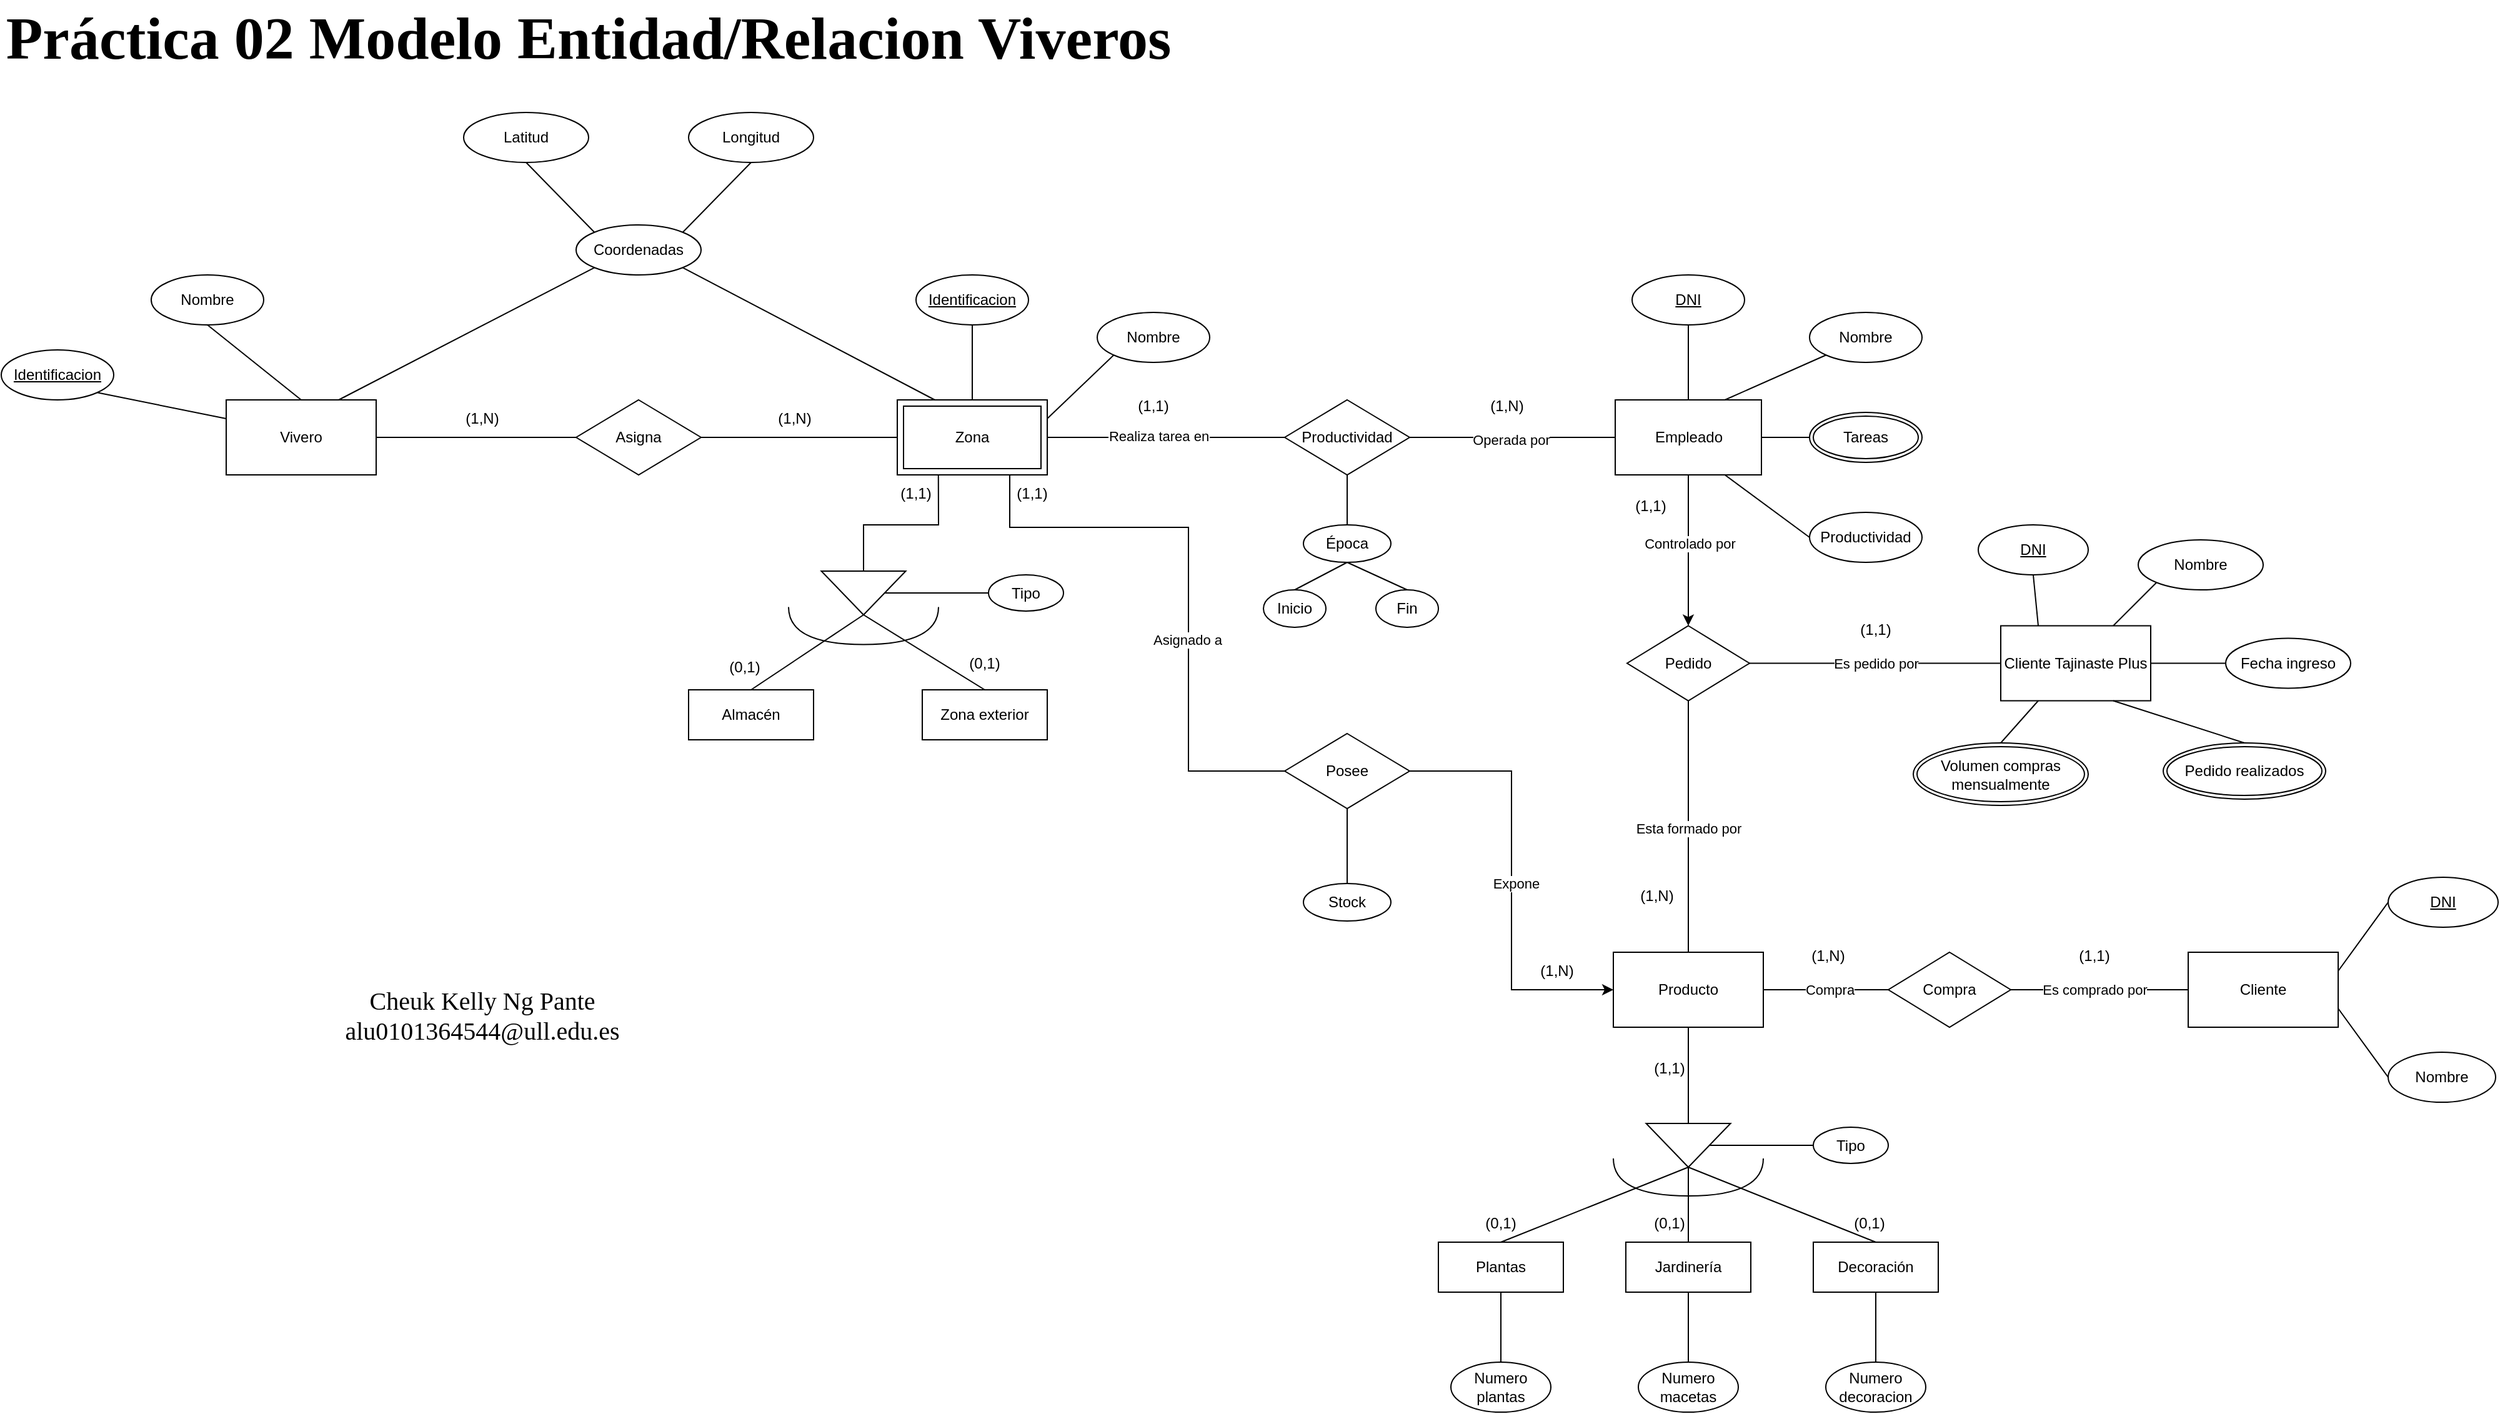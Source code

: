 <mxfile version="22.0.2" type="device">
  <diagram name="Página-1" id="6HP0USBoI_oJzqZ-c03K">
    <mxGraphModel dx="2790" dy="6355" grid="1" gridSize="10" guides="1" tooltips="1" connect="1" arrows="1" fold="1" page="1" pageScale="1" pageWidth="2336" pageHeight="1654" math="0" shadow="0">
      <root>
        <mxCell id="0" />
        <mxCell id="1" parent="0" />
        <mxCell id="6OBitSWHWfzF9lij0ILw-1" value="Vivero" style="whiteSpace=wrap;html=1;align=center;" parent="1" vertex="1">
          <mxGeometry x="217" y="-4610" width="120" height="60" as="geometry" />
        </mxCell>
        <mxCell id="6OBitSWHWfzF9lij0ILw-2" value="Asigna" style="shape=rhombus;perimeter=rhombusPerimeter;whiteSpace=wrap;html=1;align=center;" parent="1" vertex="1">
          <mxGeometry x="497" y="-4610" width="100" height="60" as="geometry" />
        </mxCell>
        <mxCell id="6OBitSWHWfzF9lij0ILw-5" value="" style="endArrow=none;html=1;rounded=0;exitX=1;exitY=0.5;exitDx=0;exitDy=0;entryX=0;entryY=0.5;entryDx=0;entryDy=0;" parent="1" source="6OBitSWHWfzF9lij0ILw-1" target="6OBitSWHWfzF9lij0ILw-2" edge="1">
          <mxGeometry width="50" height="50" relative="1" as="geometry">
            <mxPoint x="274" y="-4640" as="sourcePoint" />
            <mxPoint x="324" y="-4690" as="targetPoint" />
          </mxGeometry>
        </mxCell>
        <mxCell id="6OBitSWHWfzF9lij0ILw-6" value="" style="endArrow=none;html=1;rounded=0;exitX=1;exitY=0.5;exitDx=0;exitDy=0;" parent="1" source="6OBitSWHWfzF9lij0ILw-2" target="6OBitSWHWfzF9lij0ILw-7" edge="1">
          <mxGeometry width="50" height="50" relative="1" as="geometry">
            <mxPoint x="634" y="-4650" as="sourcePoint" />
            <mxPoint x="734" y="-4580" as="targetPoint" />
          </mxGeometry>
        </mxCell>
        <mxCell id="6OBitSWHWfzF9lij0ILw-7" value="Zona" style="shape=ext;margin=3;double=1;whiteSpace=wrap;html=1;align=center;" parent="1" vertex="1">
          <mxGeometry x="754" y="-4610" width="120" height="60" as="geometry" />
        </mxCell>
        <mxCell id="6OBitSWHWfzF9lij0ILw-8" value="" style="triangle;whiteSpace=wrap;html=1;rotation=90;" parent="1" vertex="1">
          <mxGeometry x="709.5" y="-4489.25" width="35" height="67.5" as="geometry" />
        </mxCell>
        <mxCell id="6OBitSWHWfzF9lij0ILw-9" value="" style="endArrow=none;html=1;rounded=0;exitX=0;exitY=0.5;exitDx=0;exitDy=0;entryX=0.274;entryY=1;entryDx=0;entryDy=0;entryPerimeter=0;" parent="1" source="6OBitSWHWfzF9lij0ILw-8" target="6OBitSWHWfzF9lij0ILw-7" edge="1">
          <mxGeometry width="50" height="50" relative="1" as="geometry">
            <mxPoint x="567" y="-4438" as="sourcePoint" />
            <mxPoint x="727" y="-4528" as="targetPoint" />
            <Array as="points">
              <mxPoint x="727" y="-4510" />
              <mxPoint x="787" y="-4510" />
            </Array>
          </mxGeometry>
        </mxCell>
        <mxCell id="6OBitSWHWfzF9lij0ILw-11" value="Almacén" style="whiteSpace=wrap;html=1;align=center;" parent="1" vertex="1">
          <mxGeometry x="587" y="-4378" width="100" height="40" as="geometry" />
        </mxCell>
        <mxCell id="6OBitSWHWfzF9lij0ILw-12" value="Zona exterior" style="whiteSpace=wrap;html=1;align=center;" parent="1" vertex="1">
          <mxGeometry x="774" y="-4378" width="100" height="40" as="geometry" />
        </mxCell>
        <mxCell id="6OBitSWHWfzF9lij0ILw-14" value="" style="endArrow=none;html=1;rounded=0;entryX=0.5;entryY=0;entryDx=0;entryDy=0;" parent="1" target="6OBitSWHWfzF9lij0ILw-12" edge="1">
          <mxGeometry width="50" height="50" relative="1" as="geometry">
            <mxPoint x="727" y="-4438" as="sourcePoint" />
            <mxPoint x="857" y="-4478" as="targetPoint" />
          </mxGeometry>
        </mxCell>
        <mxCell id="6OBitSWHWfzF9lij0ILw-15" value="" style="endArrow=none;html=1;rounded=0;exitX=0.5;exitY=0;exitDx=0;exitDy=0;" parent="1" source="6OBitSWHWfzF9lij0ILw-11" edge="1">
          <mxGeometry width="50" height="50" relative="1" as="geometry">
            <mxPoint x="707" y="-4368" as="sourcePoint" />
            <mxPoint x="727" y="-4438" as="targetPoint" />
          </mxGeometry>
        </mxCell>
        <mxCell id="6OBitSWHWfzF9lij0ILw-16" value="" style="shape=requiredInterface;html=1;verticalLabelPosition=bottom;sketch=0;rotation=90;" parent="1" vertex="1">
          <mxGeometry x="712" y="-4489.25" width="30" height="120" as="geometry" />
        </mxCell>
        <mxCell id="6OBitSWHWfzF9lij0ILw-17" value="Tipo" style="ellipse;whiteSpace=wrap;html=1;align=center;" parent="1" vertex="1">
          <mxGeometry x="827" y="-4470" width="60" height="29" as="geometry" />
        </mxCell>
        <mxCell id="6OBitSWHWfzF9lij0ILw-18" value="" style="endArrow=none;html=1;rounded=0;exitX=0.5;exitY=0;exitDx=0;exitDy=0;entryX=0;entryY=0.5;entryDx=0;entryDy=0;" parent="1" source="6OBitSWHWfzF9lij0ILw-8" target="6OBitSWHWfzF9lij0ILw-17" edge="1">
          <mxGeometry width="50" height="50" relative="1" as="geometry">
            <mxPoint x="847" y="-4508" as="sourcePoint" />
            <mxPoint x="897" y="-4558" as="targetPoint" />
          </mxGeometry>
        </mxCell>
        <mxCell id="6OBitSWHWfzF9lij0ILw-19" value="Identificacion" style="ellipse;whiteSpace=wrap;html=1;align=center;fontStyle=4;" parent="1" vertex="1">
          <mxGeometry x="37" y="-4650" width="90" height="40" as="geometry" />
        </mxCell>
        <mxCell id="6OBitSWHWfzF9lij0ILw-20" value="Nombre" style="ellipse;whiteSpace=wrap;html=1;align=center;" parent="1" vertex="1">
          <mxGeometry x="157" y="-4710" width="90" height="40" as="geometry" />
        </mxCell>
        <mxCell id="6OBitSWHWfzF9lij0ILw-21" value="" style="endArrow=none;html=1;rounded=0;exitX=1;exitY=1;exitDx=0;exitDy=0;entryX=0;entryY=0.25;entryDx=0;entryDy=0;" parent="1" source="6OBitSWHWfzF9lij0ILw-19" target="6OBitSWHWfzF9lij0ILw-1" edge="1">
          <mxGeometry width="50" height="50" relative="1" as="geometry">
            <mxPoint x="164" y="-4620" as="sourcePoint" />
            <mxPoint x="214" y="-4670" as="targetPoint" />
          </mxGeometry>
        </mxCell>
        <mxCell id="6OBitSWHWfzF9lij0ILw-22" value="" style="endArrow=none;html=1;rounded=0;exitX=0.5;exitY=0;exitDx=0;exitDy=0;entryX=0.5;entryY=1;entryDx=0;entryDy=0;" parent="1" source="6OBitSWHWfzF9lij0ILw-1" target="6OBitSWHWfzF9lij0ILw-20" edge="1">
          <mxGeometry width="50" height="50" relative="1" as="geometry">
            <mxPoint x="174" y="-4620" as="sourcePoint" />
            <mxPoint x="224" y="-4670" as="targetPoint" />
          </mxGeometry>
        </mxCell>
        <mxCell id="6OBitSWHWfzF9lij0ILw-28" value="Identificacion" style="ellipse;whiteSpace=wrap;html=1;align=center;fontStyle=4;" parent="1" vertex="1">
          <mxGeometry x="769" y="-4710" width="90" height="40" as="geometry" />
        </mxCell>
        <mxCell id="6OBitSWHWfzF9lij0ILw-29" value="Nombre" style="ellipse;whiteSpace=wrap;html=1;align=center;" parent="1" vertex="1">
          <mxGeometry x="914" y="-4680" width="90" height="40" as="geometry" />
        </mxCell>
        <mxCell id="6OBitSWHWfzF9lij0ILw-30" value="" style="endArrow=none;html=1;rounded=0;exitX=0.5;exitY=1;exitDx=0;exitDy=0;" parent="1" source="6OBitSWHWfzF9lij0ILw-28" edge="1">
          <mxGeometry width="50" height="50" relative="1" as="geometry">
            <mxPoint x="794" y="-4650" as="sourcePoint" />
            <mxPoint x="814" y="-4610" as="targetPoint" />
          </mxGeometry>
        </mxCell>
        <mxCell id="6OBitSWHWfzF9lij0ILw-31" value="" style="endArrow=none;html=1;rounded=0;entryX=0;entryY=1;entryDx=0;entryDy=0;exitX=1;exitY=0.25;exitDx=0;exitDy=0;" parent="1" source="6OBitSWHWfzF9lij0ILw-7" target="6OBitSWHWfzF9lij0ILw-29" edge="1">
          <mxGeometry width="50" height="50" relative="1" as="geometry">
            <mxPoint x="784" y="-4590" as="sourcePoint" />
            <mxPoint x="834" y="-4640" as="targetPoint" />
          </mxGeometry>
        </mxCell>
        <mxCell id="6OBitSWHWfzF9lij0ILw-33" value="Coordenadas" style="ellipse;whiteSpace=wrap;html=1;align=center;" parent="1" vertex="1">
          <mxGeometry x="497" y="-4750" width="100" height="40" as="geometry" />
        </mxCell>
        <mxCell id="6OBitSWHWfzF9lij0ILw-34" value="" style="endArrow=none;html=1;rounded=0;exitX=0.75;exitY=0;exitDx=0;exitDy=0;entryX=0;entryY=1;entryDx=0;entryDy=0;" parent="1" source="6OBitSWHWfzF9lij0ILw-1" target="6OBitSWHWfzF9lij0ILw-33" edge="1">
          <mxGeometry width="50" height="50" relative="1" as="geometry">
            <mxPoint x="394" y="-4660" as="sourcePoint" />
            <mxPoint x="444" y="-4710" as="targetPoint" />
          </mxGeometry>
        </mxCell>
        <mxCell id="6OBitSWHWfzF9lij0ILw-35" value="" style="endArrow=none;html=1;rounded=0;exitX=0.25;exitY=0;exitDx=0;exitDy=0;entryX=1;entryY=1;entryDx=0;entryDy=0;" parent="1" source="6OBitSWHWfzF9lij0ILw-7" target="6OBitSWHWfzF9lij0ILw-33" edge="1">
          <mxGeometry width="50" height="50" relative="1" as="geometry">
            <mxPoint x="504" y="-4600" as="sourcePoint" />
            <mxPoint x="749" y="-4746" as="targetPoint" />
          </mxGeometry>
        </mxCell>
        <mxCell id="6OBitSWHWfzF9lij0ILw-36" value="Latitud" style="ellipse;whiteSpace=wrap;html=1;align=center;" parent="1" vertex="1">
          <mxGeometry x="407" y="-4840" width="100" height="40" as="geometry" />
        </mxCell>
        <mxCell id="6OBitSWHWfzF9lij0ILw-37" value="Longitud" style="ellipse;whiteSpace=wrap;html=1;align=center;" parent="1" vertex="1">
          <mxGeometry x="587" y="-4840" width="100" height="40" as="geometry" />
        </mxCell>
        <mxCell id="6OBitSWHWfzF9lij0ILw-38" value="" style="endArrow=none;html=1;rounded=0;entryX=0.5;entryY=1;entryDx=0;entryDy=0;exitX=0;exitY=0;exitDx=0;exitDy=0;" parent="1" source="6OBitSWHWfzF9lij0ILw-33" target="6OBitSWHWfzF9lij0ILw-36" edge="1">
          <mxGeometry width="50" height="50" relative="1" as="geometry">
            <mxPoint x="224" y="-4750" as="sourcePoint" />
            <mxPoint x="274" y="-4800" as="targetPoint" />
          </mxGeometry>
        </mxCell>
        <mxCell id="6OBitSWHWfzF9lij0ILw-39" value="" style="endArrow=none;html=1;rounded=0;entryX=0.5;entryY=1;entryDx=0;entryDy=0;exitX=1;exitY=0;exitDx=0;exitDy=0;" parent="1" source="6OBitSWHWfzF9lij0ILw-33" target="6OBitSWHWfzF9lij0ILw-37" edge="1">
          <mxGeometry width="50" height="50" relative="1" as="geometry">
            <mxPoint x="464" y="-4760" as="sourcePoint" />
            <mxPoint x="514" y="-4810" as="targetPoint" />
          </mxGeometry>
        </mxCell>
        <mxCell id="YVEO-Afh5kTJENKMoZ6W-5" style="edgeStyle=orthogonalEdgeStyle;rounded=0;orthogonalLoop=1;jettySize=auto;html=1;exitX=0.5;exitY=1;exitDx=0;exitDy=0;entryX=0.5;entryY=0;entryDx=0;entryDy=0;" edge="1" parent="1" source="6OBitSWHWfzF9lij0ILw-40" target="6OBitSWHWfzF9lij0ILw-59">
          <mxGeometry relative="1" as="geometry" />
        </mxCell>
        <mxCell id="YVEO-Afh5kTJENKMoZ6W-6" value="Controlado por" style="edgeLabel;html=1;align=center;verticalAlign=middle;resizable=0;points=[];" vertex="1" connectable="0" parent="YVEO-Afh5kTJENKMoZ6W-5">
          <mxGeometry x="-0.097" y="1" relative="1" as="geometry">
            <mxPoint as="offset" />
          </mxGeometry>
        </mxCell>
        <mxCell id="6OBitSWHWfzF9lij0ILw-40" value="Empleado" style="whiteSpace=wrap;html=1;align=center;" parent="1" vertex="1">
          <mxGeometry x="1328.5" y="-4610" width="117" height="60" as="geometry" />
        </mxCell>
        <mxCell id="6OBitSWHWfzF9lij0ILw-41" value="Productividad" style="shape=rhombus;perimeter=rhombusPerimeter;whiteSpace=wrap;html=1;align=center;" parent="1" vertex="1">
          <mxGeometry x="1064" y="-4610" width="100" height="60" as="geometry" />
        </mxCell>
        <mxCell id="6OBitSWHWfzF9lij0ILw-42" value="" style="endArrow=none;html=1;rounded=0;entryX=0;entryY=0.5;entryDx=0;entryDy=0;" parent="1" source="6OBitSWHWfzF9lij0ILw-7" target="6OBitSWHWfzF9lij0ILw-41" edge="1">
          <mxGeometry width="50" height="50" relative="1" as="geometry">
            <mxPoint x="954" y="-4530" as="sourcePoint" />
            <mxPoint x="1004" y="-4580" as="targetPoint" />
          </mxGeometry>
        </mxCell>
        <mxCell id="YVEO-Afh5kTJENKMoZ6W-56" value="Realiza tarea en" style="edgeLabel;html=1;align=center;verticalAlign=middle;resizable=0;points=[];" vertex="1" connectable="0" parent="6OBitSWHWfzF9lij0ILw-42">
          <mxGeometry x="-0.063" y="1" relative="1" as="geometry">
            <mxPoint as="offset" />
          </mxGeometry>
        </mxCell>
        <mxCell id="6OBitSWHWfzF9lij0ILw-43" value="" style="endArrow=none;html=1;rounded=0;exitX=1;exitY=0.5;exitDx=0;exitDy=0;entryX=0;entryY=0.5;entryDx=0;entryDy=0;" parent="1" source="6OBitSWHWfzF9lij0ILw-41" target="6OBitSWHWfzF9lij0ILw-40" edge="1">
          <mxGeometry width="50" height="50" relative="1" as="geometry">
            <mxPoint x="1104" y="-4490" as="sourcePoint" />
            <mxPoint x="1154" y="-4540" as="targetPoint" />
          </mxGeometry>
        </mxCell>
        <mxCell id="YVEO-Afh5kTJENKMoZ6W-60" value="Operada por" style="edgeLabel;html=1;align=center;verticalAlign=middle;resizable=0;points=[];" vertex="1" connectable="0" parent="6OBitSWHWfzF9lij0ILw-43">
          <mxGeometry x="-0.013" y="-2" relative="1" as="geometry">
            <mxPoint as="offset" />
          </mxGeometry>
        </mxCell>
        <mxCell id="6OBitSWHWfzF9lij0ILw-44" value="DNI" style="ellipse;whiteSpace=wrap;html=1;align=center;fontStyle=4;" parent="1" vertex="1">
          <mxGeometry x="1342" y="-4710" width="90" height="40" as="geometry" />
        </mxCell>
        <mxCell id="6OBitSWHWfzF9lij0ILw-45" value="Nombre" style="ellipse;whiteSpace=wrap;html=1;align=center;" parent="1" vertex="1">
          <mxGeometry x="1484" y="-4680" width="90" height="40" as="geometry" />
        </mxCell>
        <mxCell id="6OBitSWHWfzF9lij0ILw-46" value="" style="endArrow=none;html=1;rounded=0;exitX=0.5;exitY=1;exitDx=0;exitDy=0;entryX=0.5;entryY=0;entryDx=0;entryDy=0;" parent="1" source="6OBitSWHWfzF9lij0ILw-44" target="6OBitSWHWfzF9lij0ILw-40" edge="1">
          <mxGeometry width="50" height="50" relative="1" as="geometry">
            <mxPoint x="1369" y="-4650" as="sourcePoint" />
            <mxPoint x="1389" y="-4610" as="targetPoint" />
          </mxGeometry>
        </mxCell>
        <mxCell id="6OBitSWHWfzF9lij0ILw-47" value="" style="endArrow=none;html=1;rounded=0;entryX=0;entryY=1;entryDx=0;entryDy=0;exitX=0.75;exitY=0;exitDx=0;exitDy=0;" parent="1" source="6OBitSWHWfzF9lij0ILw-40" target="6OBitSWHWfzF9lij0ILw-45" edge="1">
          <mxGeometry width="50" height="50" relative="1" as="geometry">
            <mxPoint x="1449" y="-4595" as="sourcePoint" />
            <mxPoint x="1409" y="-4640" as="targetPoint" />
          </mxGeometry>
        </mxCell>
        <mxCell id="6OBitSWHWfzF9lij0ILw-49" value="" style="endArrow=none;html=1;rounded=0;entryX=0;entryY=0.5;entryDx=0;entryDy=0;exitX=1;exitY=0.5;exitDx=0;exitDy=0;" parent="1" source="6OBitSWHWfzF9lij0ILw-40" target="6OBitSWHWfzF9lij0ILw-50" edge="1">
          <mxGeometry width="50" height="50" relative="1" as="geometry">
            <mxPoint x="1454" y="-4585" as="sourcePoint" />
            <mxPoint x="1497.333" y="-4514.21" as="targetPoint" />
          </mxGeometry>
        </mxCell>
        <mxCell id="6OBitSWHWfzF9lij0ILw-50" value="Tareas" style="ellipse;shape=doubleEllipse;margin=3;whiteSpace=wrap;html=1;align=center;" parent="1" vertex="1">
          <mxGeometry x="1484" y="-4600" width="90" height="40" as="geometry" />
        </mxCell>
        <mxCell id="6OBitSWHWfzF9lij0ILw-51" value="Productividad" style="ellipse;whiteSpace=wrap;html=1;align=center;" parent="1" vertex="1">
          <mxGeometry x="1484" y="-4520" width="90" height="40" as="geometry" />
        </mxCell>
        <mxCell id="6OBitSWHWfzF9lij0ILw-52" value="" style="endArrow=none;html=1;rounded=0;entryX=0;entryY=0.5;entryDx=0;entryDy=0;exitX=0.75;exitY=1;exitDx=0;exitDy=0;" parent="1" source="6OBitSWHWfzF9lij0ILw-40" target="6OBitSWHWfzF9lij0ILw-51" edge="1">
          <mxGeometry width="50" height="50" relative="1" as="geometry">
            <mxPoint x="1401" y="-4484" as="sourcePoint" />
            <mxPoint x="1484" y="-4520" as="targetPoint" />
          </mxGeometry>
        </mxCell>
        <mxCell id="6OBitSWHWfzF9lij0ILw-55" value="Época" style="ellipse;whiteSpace=wrap;html=1;align=center;" parent="1" vertex="1">
          <mxGeometry x="1079" y="-4510" width="70" height="30" as="geometry" />
        </mxCell>
        <mxCell id="6OBitSWHWfzF9lij0ILw-56" value="" style="endArrow=none;html=1;rounded=0;entryX=0.5;entryY=1;entryDx=0;entryDy=0;exitX=0.5;exitY=0;exitDx=0;exitDy=0;" parent="1" source="6OBitSWHWfzF9lij0ILw-55" target="6OBitSWHWfzF9lij0ILw-41" edge="1">
          <mxGeometry width="50" height="50" relative="1" as="geometry">
            <mxPoint x="974" y="-4490" as="sourcePoint" />
            <mxPoint x="1024" y="-4540" as="targetPoint" />
          </mxGeometry>
        </mxCell>
        <mxCell id="6OBitSWHWfzF9lij0ILw-58" value="Producto" style="whiteSpace=wrap;html=1;align=center;" parent="1" vertex="1">
          <mxGeometry x="1327" y="-4168" width="120" height="60" as="geometry" />
        </mxCell>
        <mxCell id="6OBitSWHWfzF9lij0ILw-59" value="Pedido" style="shape=rhombus;perimeter=rhombusPerimeter;whiteSpace=wrap;html=1;align=center;" parent="1" vertex="1">
          <mxGeometry x="1338" y="-4429.25" width="98" height="60" as="geometry" />
        </mxCell>
        <mxCell id="6OBitSWHWfzF9lij0ILw-62" value="" style="endArrow=none;html=1;rounded=0;entryX=0.5;entryY=1;entryDx=0;entryDy=0;exitX=0.5;exitY=0;exitDx=0;exitDy=0;" parent="1" source="6OBitSWHWfzF9lij0ILw-58" target="6OBitSWHWfzF9lij0ILw-59" edge="1">
          <mxGeometry width="50" height="50" relative="1" as="geometry">
            <mxPoint x="1217" y="-4228" as="sourcePoint" />
            <mxPoint x="1267" y="-4278" as="targetPoint" />
          </mxGeometry>
        </mxCell>
        <mxCell id="YVEO-Afh5kTJENKMoZ6W-1" value="Esta formado por" style="edgeLabel;html=1;align=center;verticalAlign=middle;resizable=0;points=[];" vertex="1" connectable="0" parent="6OBitSWHWfzF9lij0ILw-62">
          <mxGeometry x="-0.119" y="-2" relative="1" as="geometry">
            <mxPoint x="-2" y="-11" as="offset" />
          </mxGeometry>
        </mxCell>
        <mxCell id="6OBitSWHWfzF9lij0ILw-63" value="Cliente" style="whiteSpace=wrap;html=1;align=center;" parent="1" vertex="1">
          <mxGeometry x="1787" y="-4168" width="120" height="60" as="geometry" />
        </mxCell>
        <mxCell id="6OBitSWHWfzF9lij0ILw-98" value="DNI" style="ellipse;whiteSpace=wrap;html=1;align=center;fontStyle=4;" parent="1" vertex="1">
          <mxGeometry x="1619" y="-4510" width="88" height="40" as="geometry" />
        </mxCell>
        <mxCell id="6OBitSWHWfzF9lij0ILw-99" value="Nombre" style="ellipse;whiteSpace=wrap;html=1;align=center;" parent="1" vertex="1">
          <mxGeometry x="1747" y="-4498" width="100" height="40" as="geometry" />
        </mxCell>
        <mxCell id="6OBitSWHWfzF9lij0ILw-102" value="Fecha ingreso" style="ellipse;whiteSpace=wrap;html=1;align=center;" parent="1" vertex="1">
          <mxGeometry x="1817" y="-4419.25" width="100" height="40" as="geometry" />
        </mxCell>
        <mxCell id="6OBitSWHWfzF9lij0ILw-103" value="Cliente Tajinaste Plus" style="whiteSpace=wrap;html=1;align=center;" parent="1" vertex="1">
          <mxGeometry x="1637" y="-4429.25" width="120" height="60" as="geometry" />
        </mxCell>
        <mxCell id="YVEO-Afh5kTJENKMoZ6W-3" value="" style="endArrow=none;html=1;rounded=0;exitX=1;exitY=0.5;exitDx=0;exitDy=0;entryX=0;entryY=0.5;entryDx=0;entryDy=0;" edge="1" parent="1" source="6OBitSWHWfzF9lij0ILw-59" target="6OBitSWHWfzF9lij0ILw-103">
          <mxGeometry width="50" height="50" relative="1" as="geometry">
            <mxPoint x="1597" y="-4368" as="sourcePoint" />
            <mxPoint x="1647" y="-4418" as="targetPoint" />
          </mxGeometry>
        </mxCell>
        <mxCell id="YVEO-Afh5kTJENKMoZ6W-4" value="Es pedido por" style="edgeLabel;html=1;align=center;verticalAlign=middle;resizable=0;points=[];" vertex="1" connectable="0" parent="YVEO-Afh5kTJENKMoZ6W-3">
          <mxGeometry x="-0.264" y="3" relative="1" as="geometry">
            <mxPoint x="27" y="3" as="offset" />
          </mxGeometry>
        </mxCell>
        <mxCell id="YVEO-Afh5kTJENKMoZ6W-7" value="Volumen compras mensualmente" style="ellipse;shape=doubleEllipse;margin=3;whiteSpace=wrap;html=1;align=center;" vertex="1" parent="1">
          <mxGeometry x="1567" y="-4335.5" width="140" height="50" as="geometry" />
        </mxCell>
        <mxCell id="YVEO-Afh5kTJENKMoZ6W-8" value="Pedido realizados" style="ellipse;shape=doubleEllipse;margin=3;whiteSpace=wrap;html=1;align=center;" vertex="1" parent="1">
          <mxGeometry x="1767" y="-4335.5" width="130" height="45" as="geometry" />
        </mxCell>
        <mxCell id="YVEO-Afh5kTJENKMoZ6W-9" value="" style="endArrow=none;html=1;rounded=0;entryX=0.5;entryY=1;entryDx=0;entryDy=0;exitX=0.25;exitY=0;exitDx=0;exitDy=0;" edge="1" parent="1" source="6OBitSWHWfzF9lij0ILw-103" target="6OBitSWHWfzF9lij0ILw-98">
          <mxGeometry width="50" height="50" relative="1" as="geometry">
            <mxPoint x="1587" y="-4408" as="sourcePoint" />
            <mxPoint x="1637" y="-4458" as="targetPoint" />
          </mxGeometry>
        </mxCell>
        <mxCell id="YVEO-Afh5kTJENKMoZ6W-10" value="" style="endArrow=none;html=1;rounded=0;entryX=0;entryY=1;entryDx=0;entryDy=0;exitX=0.75;exitY=0;exitDx=0;exitDy=0;" edge="1" parent="1" source="6OBitSWHWfzF9lij0ILw-103" target="6OBitSWHWfzF9lij0ILw-99">
          <mxGeometry width="50" height="50" relative="1" as="geometry">
            <mxPoint x="1677" y="-4418" as="sourcePoint" />
            <mxPoint x="1727" y="-4468" as="targetPoint" />
          </mxGeometry>
        </mxCell>
        <mxCell id="YVEO-Afh5kTJENKMoZ6W-11" value="" style="endArrow=none;html=1;rounded=0;exitX=1;exitY=0.5;exitDx=0;exitDy=0;entryX=0;entryY=0.5;entryDx=0;entryDy=0;" edge="1" parent="1" source="6OBitSWHWfzF9lij0ILw-103" target="6OBitSWHWfzF9lij0ILw-102">
          <mxGeometry width="50" height="50" relative="1" as="geometry">
            <mxPoint x="1787" y="-4408" as="sourcePoint" />
            <mxPoint x="1837" y="-4458" as="targetPoint" />
          </mxGeometry>
        </mxCell>
        <mxCell id="YVEO-Afh5kTJENKMoZ6W-12" value="" style="endArrow=none;html=1;rounded=0;entryX=0.75;entryY=1;entryDx=0;entryDy=0;exitX=0.5;exitY=0;exitDx=0;exitDy=0;" edge="1" parent="1" source="YVEO-Afh5kTJENKMoZ6W-8" target="6OBitSWHWfzF9lij0ILw-103">
          <mxGeometry width="50" height="50" relative="1" as="geometry">
            <mxPoint x="1687" y="-4298" as="sourcePoint" />
            <mxPoint x="1737" y="-4348" as="targetPoint" />
          </mxGeometry>
        </mxCell>
        <mxCell id="YVEO-Afh5kTJENKMoZ6W-13" value="" style="endArrow=none;html=1;rounded=0;exitX=0.5;exitY=0;exitDx=0;exitDy=0;entryX=0.25;entryY=1;entryDx=0;entryDy=0;" edge="1" parent="1" source="YVEO-Afh5kTJENKMoZ6W-7" target="6OBitSWHWfzF9lij0ILw-103">
          <mxGeometry width="50" height="50" relative="1" as="geometry">
            <mxPoint x="1497" y="-4318" as="sourcePoint" />
            <mxPoint x="1547" y="-4368" as="targetPoint" />
          </mxGeometry>
        </mxCell>
        <mxCell id="YVEO-Afh5kTJENKMoZ6W-14" value="Compra" style="shape=rhombus;perimeter=rhombusPerimeter;whiteSpace=wrap;html=1;align=center;" vertex="1" parent="1">
          <mxGeometry x="1547" y="-4168" width="98" height="60" as="geometry" />
        </mxCell>
        <mxCell id="YVEO-Afh5kTJENKMoZ6W-16" value="" style="endArrow=none;html=1;rounded=0;exitX=1;exitY=0.5;exitDx=0;exitDy=0;entryX=0;entryY=0.5;entryDx=0;entryDy=0;" edge="1" parent="1" source="YVEO-Afh5kTJENKMoZ6W-14" target="6OBitSWHWfzF9lij0ILw-63">
          <mxGeometry width="50" height="50" relative="1" as="geometry">
            <mxPoint x="1657" y="-4198" as="sourcePoint" />
            <mxPoint x="1707" y="-4248" as="targetPoint" />
          </mxGeometry>
        </mxCell>
        <mxCell id="YVEO-Afh5kTJENKMoZ6W-84" value="Es comprado por" style="edgeLabel;html=1;align=center;verticalAlign=middle;resizable=0;points=[];" vertex="1" connectable="0" parent="YVEO-Afh5kTJENKMoZ6W-16">
          <mxGeometry x="-0.114" y="-1" relative="1" as="geometry">
            <mxPoint x="4" y="-1" as="offset" />
          </mxGeometry>
        </mxCell>
        <mxCell id="YVEO-Afh5kTJENKMoZ6W-23" value="" style="endArrow=none;html=1;rounded=0;exitX=1;exitY=0.5;exitDx=0;exitDy=0;entryX=0;entryY=0.5;entryDx=0;entryDy=0;" edge="1" parent="1" source="6OBitSWHWfzF9lij0ILw-58" target="YVEO-Afh5kTJENKMoZ6W-14">
          <mxGeometry width="50" height="50" relative="1" as="geometry">
            <mxPoint x="1557" y="-4158" as="sourcePoint" />
            <mxPoint x="1607" y="-4208" as="targetPoint" />
          </mxGeometry>
        </mxCell>
        <mxCell id="YVEO-Afh5kTJENKMoZ6W-81" value="Text" style="edgeLabel;html=1;align=center;verticalAlign=middle;resizable=0;points=[];" vertex="1" connectable="0" parent="YVEO-Afh5kTJENKMoZ6W-23">
          <mxGeometry x="-0.045" relative="1" as="geometry">
            <mxPoint as="offset" />
          </mxGeometry>
        </mxCell>
        <mxCell id="YVEO-Afh5kTJENKMoZ6W-82" value="Compra" style="edgeLabel;html=1;align=center;verticalAlign=middle;resizable=0;points=[];" vertex="1" connectable="0" parent="YVEO-Afh5kTJENKMoZ6W-23">
          <mxGeometry x="0.051" relative="1" as="geometry">
            <mxPoint as="offset" />
          </mxGeometry>
        </mxCell>
        <mxCell id="YVEO-Afh5kTJENKMoZ6W-24" value="DNI" style="ellipse;whiteSpace=wrap;html=1;align=center;fontStyle=4;" vertex="1" parent="1">
          <mxGeometry x="1947" y="-4228" width="88" height="40" as="geometry" />
        </mxCell>
        <mxCell id="YVEO-Afh5kTJENKMoZ6W-26" value="" style="endArrow=none;html=1;rounded=0;exitX=1;exitY=0.25;exitDx=0;exitDy=0;entryX=0;entryY=0.5;entryDx=0;entryDy=0;" edge="1" parent="1" source="6OBitSWHWfzF9lij0ILw-63" target="YVEO-Afh5kTJENKMoZ6W-24">
          <mxGeometry width="50" height="50" relative="1" as="geometry">
            <mxPoint x="2007" y="-4078" as="sourcePoint" />
            <mxPoint x="2057" y="-4128" as="targetPoint" />
          </mxGeometry>
        </mxCell>
        <mxCell id="YVEO-Afh5kTJENKMoZ6W-27" value="Nombre" style="ellipse;whiteSpace=wrap;html=1;align=center;" vertex="1" parent="1">
          <mxGeometry x="1947" y="-4088" width="86" height="40" as="geometry" />
        </mxCell>
        <mxCell id="YVEO-Afh5kTJENKMoZ6W-28" value="" style="endArrow=none;html=1;rounded=0;exitX=1;exitY=0.75;exitDx=0;exitDy=0;entryX=0;entryY=0.5;entryDx=0;entryDy=0;" edge="1" parent="1" source="6OBitSWHWfzF9lij0ILw-63" target="YVEO-Afh5kTJENKMoZ6W-27">
          <mxGeometry width="50" height="50" relative="1" as="geometry">
            <mxPoint x="1927" y="-4143" as="sourcePoint" />
            <mxPoint x="2021" y="-4178" as="targetPoint" />
          </mxGeometry>
        </mxCell>
        <mxCell id="YVEO-Afh5kTJENKMoZ6W-34" style="edgeStyle=orthogonalEdgeStyle;rounded=0;orthogonalLoop=1;jettySize=auto;html=1;entryX=0;entryY=0.5;entryDx=0;entryDy=0;" edge="1" parent="1" source="YVEO-Afh5kTJENKMoZ6W-29" target="6OBitSWHWfzF9lij0ILw-58">
          <mxGeometry relative="1" as="geometry" />
        </mxCell>
        <mxCell id="YVEO-Afh5kTJENKMoZ6W-73" value="Expone" style="edgeLabel;html=1;align=center;verticalAlign=middle;resizable=0;points=[];" vertex="1" connectable="0" parent="YVEO-Afh5kTJENKMoZ6W-34">
          <mxGeometry x="0.016" y="3" relative="1" as="geometry">
            <mxPoint as="offset" />
          </mxGeometry>
        </mxCell>
        <mxCell id="YVEO-Afh5kTJENKMoZ6W-29" value="Posee" style="shape=rhombus;perimeter=rhombusPerimeter;whiteSpace=wrap;html=1;align=center;" vertex="1" parent="1">
          <mxGeometry x="1064" y="-4343" width="100" height="60" as="geometry" />
        </mxCell>
        <mxCell id="YVEO-Afh5kTJENKMoZ6W-30" value="Stock" style="ellipse;whiteSpace=wrap;html=1;align=center;" vertex="1" parent="1">
          <mxGeometry x="1079" y="-4223" width="70" height="30" as="geometry" />
        </mxCell>
        <mxCell id="YVEO-Afh5kTJENKMoZ6W-32" value="" style="endArrow=none;html=1;rounded=0;exitX=0.5;exitY=1;exitDx=0;exitDy=0;entryX=0.5;entryY=0;entryDx=0;entryDy=0;" edge="1" parent="1" source="YVEO-Afh5kTJENKMoZ6W-29" target="YVEO-Afh5kTJENKMoZ6W-30">
          <mxGeometry width="50" height="50" relative="1" as="geometry">
            <mxPoint x="1127" y="-4270" as="sourcePoint" />
            <mxPoint x="1114" y="-4220" as="targetPoint" />
          </mxGeometry>
        </mxCell>
        <mxCell id="YVEO-Afh5kTJENKMoZ6W-33" value="" style="endArrow=none;html=1;rounded=0;entryX=0.75;entryY=1;entryDx=0;entryDy=0;exitX=0;exitY=0.5;exitDx=0;exitDy=0;" edge="1" parent="1" source="YVEO-Afh5kTJENKMoZ6W-29" target="6OBitSWHWfzF9lij0ILw-7">
          <mxGeometry width="50" height="50" relative="1" as="geometry">
            <mxPoint x="987" y="-4318" as="sourcePoint" />
            <mxPoint x="1027" y="-4468" as="targetPoint" />
            <Array as="points">
              <mxPoint x="987" y="-4313" />
              <mxPoint x="987" y="-4508" />
              <mxPoint x="844" y="-4508" />
            </Array>
          </mxGeometry>
        </mxCell>
        <mxCell id="YVEO-Afh5kTJENKMoZ6W-72" value="Asignado a" style="edgeLabel;html=1;align=center;verticalAlign=middle;resizable=0;points=[];" vertex="1" connectable="0" parent="YVEO-Afh5kTJENKMoZ6W-33">
          <mxGeometry x="-0.203" y="1" relative="1" as="geometry">
            <mxPoint as="offset" />
          </mxGeometry>
        </mxCell>
        <mxCell id="YVEO-Afh5kTJENKMoZ6W-36" value="" style="triangle;whiteSpace=wrap;html=1;rotation=90;" vertex="1" parent="1">
          <mxGeometry x="1369.5" y="-4047.25" width="35" height="67.5" as="geometry" />
        </mxCell>
        <mxCell id="YVEO-Afh5kTJENKMoZ6W-38" value="Plantas" style="whiteSpace=wrap;html=1;align=center;" vertex="1" parent="1">
          <mxGeometry x="1187" y="-3936" width="100" height="40" as="geometry" />
        </mxCell>
        <mxCell id="YVEO-Afh5kTJENKMoZ6W-39" value="Jardinería" style="whiteSpace=wrap;html=1;align=center;" vertex="1" parent="1">
          <mxGeometry x="1337" y="-3936" width="100" height="40" as="geometry" />
        </mxCell>
        <mxCell id="YVEO-Afh5kTJENKMoZ6W-40" value="" style="endArrow=none;html=1;rounded=0;entryX=0.5;entryY=0;entryDx=0;entryDy=0;" edge="1" parent="1" target="YVEO-Afh5kTJENKMoZ6W-39">
          <mxGeometry width="50" height="50" relative="1" as="geometry">
            <mxPoint x="1387" y="-3996" as="sourcePoint" />
            <mxPoint x="1517" y="-4036" as="targetPoint" />
          </mxGeometry>
        </mxCell>
        <mxCell id="YVEO-Afh5kTJENKMoZ6W-41" value="" style="endArrow=none;html=1;rounded=0;exitX=0.5;exitY=0;exitDx=0;exitDy=0;" edge="1" parent="1" source="YVEO-Afh5kTJENKMoZ6W-38">
          <mxGeometry width="50" height="50" relative="1" as="geometry">
            <mxPoint x="1367" y="-3926" as="sourcePoint" />
            <mxPoint x="1387" y="-3996" as="targetPoint" />
          </mxGeometry>
        </mxCell>
        <mxCell id="YVEO-Afh5kTJENKMoZ6W-42" value="" style="shape=requiredInterface;html=1;verticalLabelPosition=bottom;sketch=0;rotation=90;" vertex="1" parent="1">
          <mxGeometry x="1372" y="-4048" width="30" height="120" as="geometry" />
        </mxCell>
        <mxCell id="YVEO-Afh5kTJENKMoZ6W-43" value="Tipo" style="ellipse;whiteSpace=wrap;html=1;align=center;" vertex="1" parent="1">
          <mxGeometry x="1487" y="-4028" width="60" height="29" as="geometry" />
        </mxCell>
        <mxCell id="YVEO-Afh5kTJENKMoZ6W-44" value="" style="endArrow=none;html=1;rounded=0;exitX=0.5;exitY=0;exitDx=0;exitDy=0;entryX=0;entryY=0.5;entryDx=0;entryDy=0;" edge="1" parent="1" source="YVEO-Afh5kTJENKMoZ6W-36" target="YVEO-Afh5kTJENKMoZ6W-43">
          <mxGeometry width="50" height="50" relative="1" as="geometry">
            <mxPoint x="1507" y="-4066" as="sourcePoint" />
            <mxPoint x="1557" y="-4116" as="targetPoint" />
          </mxGeometry>
        </mxCell>
        <mxCell id="YVEO-Afh5kTJENKMoZ6W-45" value="" style="endArrow=none;html=1;rounded=0;entryX=0.5;entryY=1;entryDx=0;entryDy=0;exitX=0;exitY=0.5;exitDx=0;exitDy=0;" edge="1" parent="1" source="YVEO-Afh5kTJENKMoZ6W-36" target="6OBitSWHWfzF9lij0ILw-58">
          <mxGeometry width="50" height="50" relative="1" as="geometry">
            <mxPoint x="1267" y="-4038" as="sourcePoint" />
            <mxPoint x="1317" y="-4088" as="targetPoint" />
          </mxGeometry>
        </mxCell>
        <mxCell id="YVEO-Afh5kTJENKMoZ6W-46" value="Decoración" style="whiteSpace=wrap;html=1;align=center;" vertex="1" parent="1">
          <mxGeometry x="1487" y="-3936" width="100" height="40" as="geometry" />
        </mxCell>
        <mxCell id="YVEO-Afh5kTJENKMoZ6W-47" value="" style="endArrow=none;html=1;rounded=0;exitX=1;exitY=0.5;exitDx=0;exitDy=0;entryX=0.5;entryY=0;entryDx=0;entryDy=0;" edge="1" parent="1" source="YVEO-Afh5kTJENKMoZ6W-36" target="YVEO-Afh5kTJENKMoZ6W-46">
          <mxGeometry width="50" height="50" relative="1" as="geometry">
            <mxPoint x="1437" y="-3978" as="sourcePoint" />
            <mxPoint x="1587" y="-3968" as="targetPoint" />
          </mxGeometry>
        </mxCell>
        <mxCell id="YVEO-Afh5kTJENKMoZ6W-48" value="Numero plantas" style="ellipse;whiteSpace=wrap;html=1;align=center;" vertex="1" parent="1">
          <mxGeometry x="1197" y="-3840" width="80" height="40" as="geometry" />
        </mxCell>
        <mxCell id="YVEO-Afh5kTJENKMoZ6W-49" value="" style="endArrow=none;html=1;rounded=0;entryX=0.5;entryY=1;entryDx=0;entryDy=0;exitX=0.5;exitY=0;exitDx=0;exitDy=0;" edge="1" parent="1" source="YVEO-Afh5kTJENKMoZ6W-48" target="YVEO-Afh5kTJENKMoZ6W-38">
          <mxGeometry width="50" height="50" relative="1" as="geometry">
            <mxPoint x="1117" y="-3830" as="sourcePoint" />
            <mxPoint x="1167" y="-3880" as="targetPoint" />
          </mxGeometry>
        </mxCell>
        <mxCell id="YVEO-Afh5kTJENKMoZ6W-50" value="Numero macetas" style="ellipse;whiteSpace=wrap;html=1;align=center;" vertex="1" parent="1">
          <mxGeometry x="1347" y="-3840" width="80" height="40" as="geometry" />
        </mxCell>
        <mxCell id="YVEO-Afh5kTJENKMoZ6W-51" value="" style="endArrow=none;html=1;rounded=0;entryX=0.5;entryY=1;entryDx=0;entryDy=0;exitX=0.5;exitY=0;exitDx=0;exitDy=0;" edge="1" parent="1" source="YVEO-Afh5kTJENKMoZ6W-50">
          <mxGeometry width="50" height="50" relative="1" as="geometry">
            <mxPoint x="1267" y="-3830" as="sourcePoint" />
            <mxPoint x="1387" y="-3896" as="targetPoint" />
          </mxGeometry>
        </mxCell>
        <mxCell id="YVEO-Afh5kTJENKMoZ6W-52" value="Numero decoracion" style="ellipse;whiteSpace=wrap;html=1;align=center;" vertex="1" parent="1">
          <mxGeometry x="1497" y="-3840" width="80" height="40" as="geometry" />
        </mxCell>
        <mxCell id="YVEO-Afh5kTJENKMoZ6W-53" value="" style="endArrow=none;html=1;rounded=0;entryX=0.5;entryY=1;entryDx=0;entryDy=0;exitX=0.5;exitY=0;exitDx=0;exitDy=0;" edge="1" parent="1" source="YVEO-Afh5kTJENKMoZ6W-52">
          <mxGeometry width="50" height="50" relative="1" as="geometry">
            <mxPoint x="1417" y="-3830" as="sourcePoint" />
            <mxPoint x="1537" y="-3896" as="targetPoint" />
          </mxGeometry>
        </mxCell>
        <mxCell id="YVEO-Afh5kTJENKMoZ6W-54" value="(1,N)" style="text;html=1;strokeColor=none;fillColor=none;align=center;verticalAlign=middle;whiteSpace=wrap;rounded=0;" vertex="1" parent="1">
          <mxGeometry x="407" y="-4610" width="30" height="30" as="geometry" />
        </mxCell>
        <mxCell id="YVEO-Afh5kTJENKMoZ6W-55" value="(1,N)" style="text;html=1;strokeColor=none;fillColor=none;align=center;verticalAlign=middle;whiteSpace=wrap;rounded=0;" vertex="1" parent="1">
          <mxGeometry x="657" y="-4610" width="30" height="30" as="geometry" />
        </mxCell>
        <mxCell id="YVEO-Afh5kTJENKMoZ6W-58" value="(1,1)" style="text;html=1;strokeColor=none;fillColor=none;align=center;verticalAlign=middle;whiteSpace=wrap;rounded=0;" vertex="1" parent="1">
          <mxGeometry x="944" y="-4620" width="30" height="30" as="geometry" />
        </mxCell>
        <mxCell id="YVEO-Afh5kTJENKMoZ6W-59" value="(1,N)" style="text;html=1;strokeColor=none;fillColor=none;align=center;verticalAlign=middle;whiteSpace=wrap;rounded=0;" vertex="1" parent="1">
          <mxGeometry x="1227" y="-4620" width="30" height="30" as="geometry" />
        </mxCell>
        <mxCell id="YVEO-Afh5kTJENKMoZ6W-61" value="Inicio" style="ellipse;whiteSpace=wrap;html=1;align=center;" vertex="1" parent="1">
          <mxGeometry x="1047" y="-4458" width="50" height="30" as="geometry" />
        </mxCell>
        <mxCell id="YVEO-Afh5kTJENKMoZ6W-62" value="Fin" style="ellipse;whiteSpace=wrap;html=1;align=center;" vertex="1" parent="1">
          <mxGeometry x="1137" y="-4458" width="50" height="30" as="geometry" />
        </mxCell>
        <mxCell id="YVEO-Afh5kTJENKMoZ6W-63" value="" style="endArrow=none;html=1;rounded=0;entryX=0.5;entryY=1;entryDx=0;entryDy=0;exitX=0.5;exitY=0;exitDx=0;exitDy=0;" edge="1" parent="1" source="YVEO-Afh5kTJENKMoZ6W-61" target="6OBitSWHWfzF9lij0ILw-55">
          <mxGeometry width="50" height="50" relative="1" as="geometry">
            <mxPoint x="1097" y="-4360" as="sourcePoint" />
            <mxPoint x="1147" y="-4410" as="targetPoint" />
          </mxGeometry>
        </mxCell>
        <mxCell id="YVEO-Afh5kTJENKMoZ6W-64" value="" style="endArrow=none;html=1;rounded=0;entryX=0.5;entryY=1;entryDx=0;entryDy=0;exitX=0.5;exitY=0;exitDx=0;exitDy=0;" edge="1" parent="1" source="YVEO-Afh5kTJENKMoZ6W-62" target="6OBitSWHWfzF9lij0ILw-55">
          <mxGeometry width="50" height="50" relative="1" as="geometry">
            <mxPoint x="1147" y="-4350" as="sourcePoint" />
            <mxPoint x="1197" y="-4400" as="targetPoint" />
          </mxGeometry>
        </mxCell>
        <mxCell id="YVEO-Afh5kTJENKMoZ6W-67" value="(1,1)" style="text;html=1;strokeColor=none;fillColor=none;align=center;verticalAlign=middle;whiteSpace=wrap;rounded=0;" vertex="1" parent="1">
          <mxGeometry x="1342" y="-4540" width="30" height="30" as="geometry" />
        </mxCell>
        <mxCell id="YVEO-Afh5kTJENKMoZ6W-68" value="(1,N)" style="text;html=1;strokeColor=none;fillColor=none;align=center;verticalAlign=middle;whiteSpace=wrap;rounded=0;" vertex="1" parent="1">
          <mxGeometry x="1347" y="-4228" width="30" height="30" as="geometry" />
        </mxCell>
        <mxCell id="YVEO-Afh5kTJENKMoZ6W-69" value="(1,1)" style="text;html=1;strokeColor=none;fillColor=none;align=center;verticalAlign=middle;whiteSpace=wrap;rounded=0;" vertex="1" parent="1">
          <mxGeometry x="1522" y="-4441" width="30" height="30" as="geometry" />
        </mxCell>
        <mxCell id="YVEO-Afh5kTJENKMoZ6W-70" value="(1,1)" style="text;html=1;strokeColor=none;fillColor=none;align=center;verticalAlign=middle;whiteSpace=wrap;rounded=0;" vertex="1" parent="1">
          <mxGeometry x="847" y="-4550" width="30" height="30" as="geometry" />
        </mxCell>
        <mxCell id="YVEO-Afh5kTJENKMoZ6W-71" value="(1,N)" style="text;html=1;strokeColor=none;fillColor=none;align=center;verticalAlign=middle;whiteSpace=wrap;rounded=0;" vertex="1" parent="1">
          <mxGeometry x="1267" y="-4168" width="30" height="30" as="geometry" />
        </mxCell>
        <mxCell id="YVEO-Afh5kTJENKMoZ6W-74" value="(1,1)" style="text;html=1;strokeColor=none;fillColor=none;align=center;verticalAlign=middle;whiteSpace=wrap;rounded=0;" vertex="1" parent="1">
          <mxGeometry x="754" y="-4550" width="30" height="30" as="geometry" />
        </mxCell>
        <mxCell id="YVEO-Afh5kTJENKMoZ6W-75" value="(0,1)" style="text;html=1;strokeColor=none;fillColor=none;align=center;verticalAlign=middle;whiteSpace=wrap;rounded=0;" vertex="1" parent="1">
          <mxGeometry x="617" y="-4411" width="30" height="30" as="geometry" />
        </mxCell>
        <mxCell id="YVEO-Afh5kTJENKMoZ6W-76" value="(0,1)" style="text;html=1;strokeColor=none;fillColor=none;align=center;verticalAlign=middle;whiteSpace=wrap;rounded=0;" vertex="1" parent="1">
          <mxGeometry x="809" y="-4414.25" width="30" height="30" as="geometry" />
        </mxCell>
        <mxCell id="YVEO-Afh5kTJENKMoZ6W-77" value="(1,1)" style="text;html=1;strokeColor=none;fillColor=none;align=center;verticalAlign=middle;whiteSpace=wrap;rounded=0;" vertex="1" parent="1">
          <mxGeometry x="1357" y="-4090" width="30" height="30" as="geometry" />
        </mxCell>
        <mxCell id="YVEO-Afh5kTJENKMoZ6W-78" value="(0,1)" style="text;html=1;strokeColor=none;fillColor=none;align=center;verticalAlign=middle;whiteSpace=wrap;rounded=0;" vertex="1" parent="1">
          <mxGeometry x="1222" y="-3966" width="30" height="30" as="geometry" />
        </mxCell>
        <mxCell id="YVEO-Afh5kTJENKMoZ6W-79" value="(0,1)" style="text;html=1;strokeColor=none;fillColor=none;align=center;verticalAlign=middle;whiteSpace=wrap;rounded=0;" vertex="1" parent="1">
          <mxGeometry x="1357" y="-3966" width="30" height="30" as="geometry" />
        </mxCell>
        <mxCell id="YVEO-Afh5kTJENKMoZ6W-80" value="(0,1)" style="text;html=1;strokeColor=none;fillColor=none;align=center;verticalAlign=middle;whiteSpace=wrap;rounded=0;" vertex="1" parent="1">
          <mxGeometry x="1517" y="-3966" width="30" height="30" as="geometry" />
        </mxCell>
        <mxCell id="YVEO-Afh5kTJENKMoZ6W-83" value="(1,N)" style="text;html=1;strokeColor=none;fillColor=none;align=center;verticalAlign=middle;whiteSpace=wrap;rounded=0;" vertex="1" parent="1">
          <mxGeometry x="1484" y="-4180" width="30" height="30" as="geometry" />
        </mxCell>
        <mxCell id="YVEO-Afh5kTJENKMoZ6W-85" value="(1,1)" style="text;html=1;strokeColor=none;fillColor=none;align=center;verticalAlign=middle;whiteSpace=wrap;rounded=0;" vertex="1" parent="1">
          <mxGeometry x="1697" y="-4180" width="30" height="30" as="geometry" />
        </mxCell>
        <mxCell id="YVEO-Afh5kTJENKMoZ6W-86" value="&lt;font face=&quot;Lucida Console&quot; style=&quot;font-size: 20px;&quot;&gt;Cheuk Kelly Ng Pante alu0101364544@ull.edu.es&lt;/font&gt;" style="text;html=1;strokeColor=none;fillColor=none;align=center;verticalAlign=middle;whiteSpace=wrap;rounded=0;" vertex="1" parent="1">
          <mxGeometry x="267" y="-4148" width="310" height="60" as="geometry" />
        </mxCell>
        <mxCell id="YVEO-Afh5kTJENKMoZ6W-87" value="&lt;font face=&quot;Garamond&quot; style=&quot;font-size: 48px;&quot;&gt;&lt;b&gt;Práctica 02 Modelo Entidad/Relacion Viveros&lt;/b&gt;&lt;/font&gt;" style="text;html=1;strokeColor=none;fillColor=none;align=center;verticalAlign=middle;whiteSpace=wrap;rounded=0;" vertex="1" parent="1">
          <mxGeometry x="37" y="-4930" width="940" height="60" as="geometry" />
        </mxCell>
      </root>
    </mxGraphModel>
  </diagram>
</mxfile>
